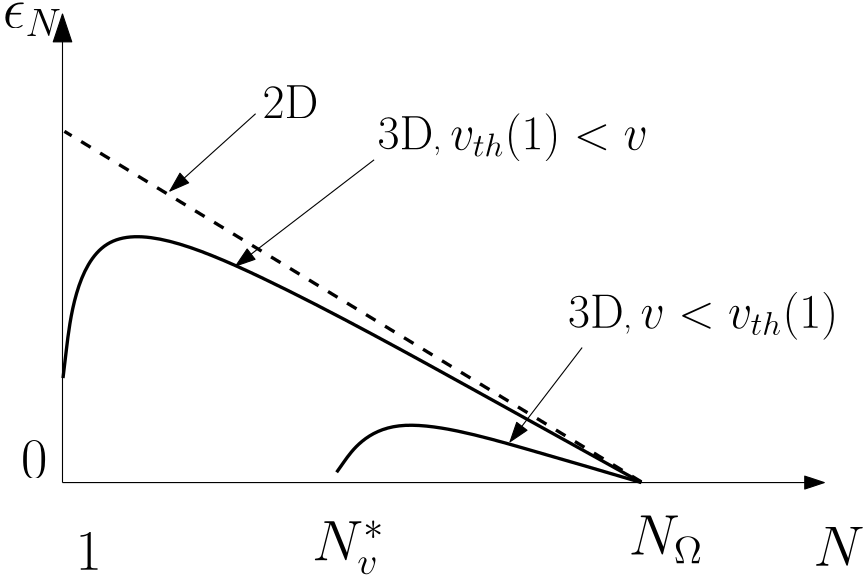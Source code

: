 <?xml version="1.0"?>
<!DOCTYPE ipe SYSTEM "ipe.dtd">
<ipe version="70010" creator="Ipe 7.0.10">
<info created="D:20110203172506" modified="D:20110306200448"/>
<preamble>\DeclareMathSizes{24}{24}{20}{14}</preamble>
<ipestyle name="basic">
<symbol name="arrow/arc(spx)">
<path stroke="sym-stroke" fill="sym-stroke" pen="sym-pen">
0 0 m
-1 0.333 l
-1 -0.333 l
h
</path>
</symbol>
<symbol name="arrow/farc(spx)">
<path stroke="sym-stroke" fill="white" pen="sym-pen">
0 0 m
-1 0.333 l
-1 -0.333 l
h
</path>
</symbol>
<symbol name="mark/circle(sx)" transformations="translations">
<path fill="sym-stroke">
0.6 0 0 0.6 0 0 e
0.4 0 0 0.4 0 0 e
</path>
</symbol>
<symbol name="mark/disk(sx)" transformations="translations">
<path fill="sym-stroke">
0.6 0 0 0.6 0 0 e
</path>
</symbol>
<symbol name="mark/fdisk(sfx)" transformations="translations">
<group>
<path fill="sym-stroke" fillrule="eofill">
0.6 0 0 0.6 0 0 e
0.4 0 0 0.4 0 0 e
</path>
<path fill="sym-fill">
0.4 0 0 0.4 0 0 e
</path>
</group>
</symbol>
<symbol name="mark/box(sx)" transformations="translations">
<path fill="sym-stroke" fillrule="eofill">
-0.6 -0.6 m
0.6 -0.6 l
0.6 0.6 l
-0.6 0.6 l
h
-0.4 -0.4 m
0.4 -0.4 l
0.4 0.4 l
-0.4 0.4 l
h
</path>
</symbol>
<symbol name="mark/square(sx)" transformations="translations">
<path fill="sym-stroke">
-0.6 -0.6 m
0.6 -0.6 l
0.6 0.6 l
-0.6 0.6 l
h
</path>
</symbol>
<symbol name="mark/fsquare(sfx)" transformations="translations">
<group>
<path fill="sym-stroke" fillrule="eofill">
-0.6 -0.6 m
0.6 -0.6 l
0.6 0.6 l
-0.6 0.6 l
h
-0.4 -0.4 m
0.4 -0.4 l
0.4 0.4 l
-0.4 0.4 l
h
</path>
<path fill="sym-fill">
-0.4 -0.4 m
0.4 -0.4 l
0.4 0.4 l
-0.4 0.4 l
h
</path>
</group>
</symbol>
<symbol name="mark/cross(sx)" transformations="translations">
<group>
<path fill="sym-stroke">
-0.43 -0.57 m
0.57 0.43 l
0.43 0.57 l
-0.57 -0.43 l
h
</path>
<path fill="sym-stroke">
-0.43 0.57 m
0.57 -0.43 l
0.43 -0.57 l
-0.57 0.43 l
h
</path>
</group>
</symbol>
<symbol name="arrow/fnormal(spx)">
<path stroke="sym-stroke" fill="white" pen="sym-pen">
0 0 m
-1 0.333 l
-1 -0.333 l
h
</path>
</symbol>
<symbol name="arrow/pointed(spx)">
<path stroke="sym-stroke" fill="sym-stroke" pen="sym-pen">
0 0 m
-1 0.333 l
-0.8 0 l
-1 -0.333 l
h
</path>
</symbol>
<symbol name="arrow/fpointed(spx)">
<path stroke="sym-stroke" fill="white" pen="sym-pen">
0 0 m
-1 0.333 l
-0.8 0 l
-1 -0.333 l
h
</path>
</symbol>
<symbol name="arrow/linear(spx)">
<path stroke="sym-stroke" pen="sym-pen">
-1 0.333 m
0 0 l
-1 -0.333 l
</path>
</symbol>
<symbol name="arrow/fdouble(spx)">
<path stroke="sym-stroke" fill="white" pen="sym-pen">
0 0 m
-1 0.333 l
-1 -0.333 l
h
-1 0 m
-2 0.333 l
-2 -0.333 l
h
</path>
</symbol>
<symbol name="arrow/double(spx)">
<path stroke="sym-stroke" fill="sym-stroke" pen="sym-pen">
0 0 m
-1 0.333 l
-1 -0.333 l
h
-1 0 m
-2 0.333 l
-2 -0.333 l
h
</path>
</symbol>
<pen name="heavier" value="0.8"/>
<pen name="fat" value="1.2"/>
<pen name="ultrafat" value="2"/>
<symbolsize name="large" value="5"/>
<symbolsize name="small" value="2"/>
<symbolsize name="tiny" value="1.1"/>
<arrowsize name="large" value="10"/>
<arrowsize name="small" value="5"/>
<arrowsize name="tiny" value="3"/>
<color name="red" value="1 0 0"/>
<color name="green" value="0 1 0"/>
<color name="blue" value="0 0 1"/>
<color name="yellow" value="1 1 0"/>
<color name="orange" value="1 0.647 0"/>
<color name="gold" value="1 0.843 0"/>
<color name="purple" value="0.627 0.125 0.941"/>
<color name="gray" value="0.745"/>
<color name="brown" value="0.647 0.165 0.165"/>
<color name="navy" value="0 0 0.502"/>
<color name="pink" value="1 0.753 0.796"/>
<color name="seagreen" value="0.18 0.545 0.341"/>
<color name="turquoise" value="0.251 0.878 0.816"/>
<color name="violet" value="0.933 0.51 0.933"/>
<color name="darkblue" value="0 0 0.545"/>
<color name="darkcyan" value="0 0.545 0.545"/>
<color name="darkgray" value="0.663"/>
<color name="darkgreen" value="0 0.392 0"/>
<color name="darkmagenta" value="0.545 0 0.545"/>
<color name="darkorange" value="1 0.549 0"/>
<color name="darkred" value="0.545 0 0"/>
<color name="lightblue" value="0.678 0.847 0.902"/>
<color name="lightcyan" value="0.878 1 1"/>
<color name="lightgray" value="0.827"/>
<color name="lightgreen" value="0.565 0.933 0.565"/>
<color name="lightyellow" value="1 1 0.878"/>
<dashstyle name="dashed" value="[4] 0"/>
<dashstyle name="dotted" value="[1 3] 0"/>
<dashstyle name="dash dotted" value="[4 2 1 2] 0"/>
<dashstyle name="dash dot dotted" value="[4 2 1 2 1 2] 0"/>
<textsize name="large" value="\large"/>
<textsize name="Large" value="\Large"/>
<textsize name="LARGE" value="\LARGE"/>
<textsize name="huge" value="\huge"/>
<textsize name="Huge" value="\Huge"/>
<textsize name="small" value="\small"/>
<textsize name="footnote" value="\footnotesize"/>
<textsize name="tiny" value="\tiny"/>
<textstyle name="center" begin="\begin{center}" end="\end{center}"/>
<textstyle name="itemize" begin="\begin{itemize}" end="\end{itemize}"/>
<textstyle name="item" begin="\begin{itemize}\item{}" end="\end{itemize}"/>
<gridsize name="4 pts" value="4"/>
<gridsize name="8 pts (~3 mm)" value="8"/>
<gridsize name="16 pts (~6 mm)" value="16"/>
<gridsize name="32 pts (~12 mm)" value="32"/>
<gridsize name="10 pts (~3.5 mm)" value="10"/>
<gridsize name="20 pts (~7 mm)" value="20"/>
<gridsize name="14 pts (~5 mm)" value="14"/>
<gridsize name="28 pts (~10 mm)" value="28"/>
<gridsize name="56 pts (~20 mm)" value="56"/>
<anglesize name="90 deg" value="90"/>
<anglesize name="60 deg" value="60"/>
<anglesize name="45 deg" value="45"/>
<anglesize name="30 deg" value="30"/>
<anglesize name="22.5 deg" value="22.5"/>
<tiling name="falling" angle="-60" step="4" width="1"/>
<tiling name="rising" angle="30" step="4" width="1"/>
</ipestyle>
<page>
<layer name="alpha"/>
<view layers="alpha" active="alpha"/>
<path layer="alpha" matrix="0.685535 0 0 0.658854 40.2516 218.334" stroke="black" fill="white" rarrow="normal/large">
128 640 m
128 384 l
</path>
<path matrix="0.685535 0 0 0.658854 40.2516 218.334" stroke="black" fill="white" arrow="normal/normal">
128 384 m
528 384 l
</path>
<path stroke="black" pen="fat">
128.18 508.957 m
135.565 570.91
194.011 550.151
285.205 499.698
336.403 471.334
336.403 471.334 s
</path>
<path matrix="0.685535 0 0 0.658854 33.25 166.948" stroke="black" rarrow="normal/normal">
373.234 484.299 m
411.104 535.778 l
</path>
<text matrix="1 0 0 1 -85.5223 -18.9311" transformations="translations" pos="395.5 546" stroke="black" type="label" width="97.291" height="12.896" depth="4.29" valign="baseline">$\mbox{\fontsize{18}{24}\selectfont ${\mathrm{3D}}$}$, $\mbox{\fontsize{18}{24}\selectfont $v&lt;v_{th}(1)$}$</text>
<path matrix="1 0 0 1 40.2415 -17.2463" stroke="black" rarrow="normal/normal">
150.1 566.551 m
199.939 604.78 l
</path>
<text matrix="1 0 0 1 -154.085 45.3349" transformations="translations" pos="395.5 546" stroke="black" type="label" width="97.291" height="12.896" depth="4.29" valign="baseline">$\mbox{\fontsize{18}{24}\selectfont $\mathrm{3D}$}$, $\mbox{\fontsize{18}{24}\selectfont $v_{th}(1)&lt;v$}$</text>
<text matrix="1 0 0 1 -124 83" transformations="translations" pos="522.343 365.455" stroke="black" type="label" width="18.359" height="14.119" depth="0" valign="center">$\mbox{\fontsize{20}{24}\selectfont $N$}$</text>
<text matrix="1 0 0 1 -87 86" transformations="translations" pos="418.869 364.929" stroke="black" type="label" width="26.844" height="14.119" depth="3.1" valign="center">$\mbox{\fontsize{20}{24}\selectfont $N_{\Omega}$}$</text>
<text matrix="1 0 0 1 9 77" transformations="translations" pos="123.677 369.657" stroke="black" type="label" width="9.476" height="13.319" depth="0" valign="center">$\mbox{\fontsize{20}{24}\selectfont $1$}$</text>
<text matrix="1 0 0 1 3 86" transformations="translations" pos="110.02 386.99" stroke="black" type="label" width="9.476" height="13.319" depth="0" valign="baseline">$\mbox{\fontsize{20}{24}\selectfont $0$}$</text>
<text matrix="760.012 0 0 -7026.69 -75127.01 4443491.8" transformations="translations" pos="98.9899 632.283" stroke="black" type="label" width="21.415" height="8.896" depth="3.1" valign="baseline" size="large">$\mbox{\fontsize{20}{24}\selectfont $\epsilon_N$}$</text>
<path stroke="black" dash="dashed" pen="fat">
336.403 471.574 m
128.683 597.775 l
</path>
<path stroke="black" pen="fat">
111.071 637.535 m
111.071 637.535 l
</path>
<path stroke="black" rarrow="normal/normal">
166.65 576.286 m
197.524 604.125 l
</path>
<text matrix="-0.356431 0 0 1.42857 296.13 -315.819" transformations="translations" pos="269.697 642.788" stroke="black" type="label" width="20.059" height="11.761" depth="0" valign="baseline">$\mbox{\fontsize{18}{24}\selectfont $\mathrm{2D}$}$</text>
<path stroke="black" pen="fat">
336.403 471.334 m
296.614 483.085
242.972 498.097
226.684 475.04 s
</path>
<text matrix="1 0 0 1 -201 83" transformations="translations" pos="418.869 364.929" stroke="black" type="label" width="26.031" height="14.171" depth="5.11" valign="center">$\mbox{\fontsize{20}{24}\selectfont $N_{v}^{*}$}$</text>
</page>
</ipe>
